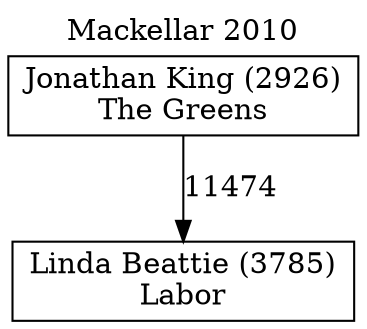 // House preference flow
digraph "Linda Beattie (3785)_Mackellar_2010" {
	graph [label="Mackellar 2010" labelloc=t mclimit=10]
	node [shape=box]
	"Linda Beattie (3785)" [label="Linda Beattie (3785)
Labor"]
	"Jonathan King (2926)" [label="Jonathan King (2926)
The Greens"]
	"Jonathan King (2926)" -> "Linda Beattie (3785)" [label=11474]
}
